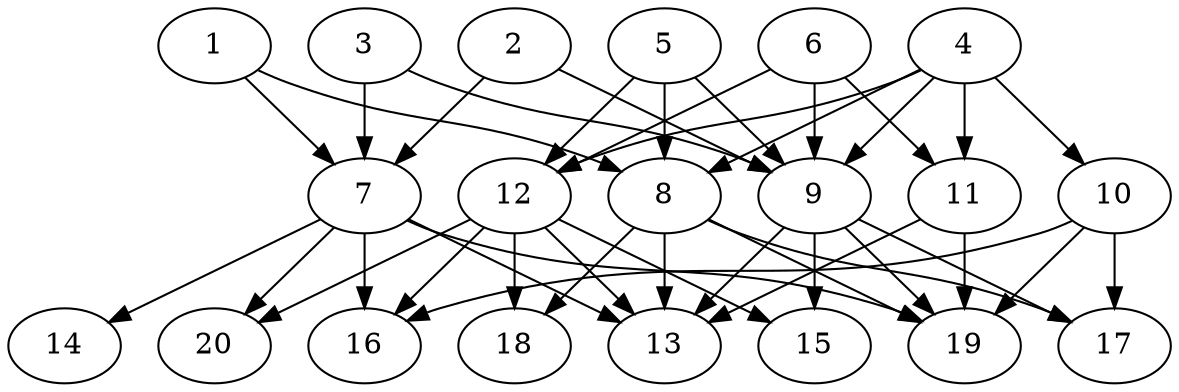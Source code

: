 // DAG automatically generated by daggen at Wed Jul 24 21:20:06 2019
// ./daggen --dot -n 20 --ccr 0.3 --fat 0.8 --regular 0.5 --density 0.8 --mindata 5242880 --maxdata 52428800 
digraph G {
  1 [size="71331840", alpha="0.02", expect_size="21399552"] 
  1 -> 7 [size ="21399552"]
  1 -> 8 [size ="21399552"]
  2 [size="17841493", alpha="0.17", expect_size="5352448"] 
  2 -> 7 [size ="5352448"]
  2 -> 9 [size ="5352448"]
  3 [size="122917547", alpha="0.03", expect_size="36875264"] 
  3 -> 7 [size ="36875264"]
  3 -> 9 [size ="36875264"]
  4 [size="160098987", alpha="0.02", expect_size="48029696"] 
  4 -> 8 [size ="48029696"]
  4 -> 9 [size ="48029696"]
  4 -> 10 [size ="48029696"]
  4 -> 11 [size ="48029696"]
  4 -> 12 [size ="48029696"]
  5 [size="23296000", alpha="0.19", expect_size="6988800"] 
  5 -> 8 [size ="6988800"]
  5 -> 9 [size ="6988800"]
  5 -> 12 [size ="6988800"]
  6 [size="161969493", alpha="0.00", expect_size="48590848"] 
  6 -> 9 [size ="48590848"]
  6 -> 11 [size ="48590848"]
  6 -> 12 [size ="48590848"]
  7 [size="108229973", alpha="0.06", expect_size="32468992"] 
  7 -> 13 [size ="32468992"]
  7 -> 14 [size ="32468992"]
  7 -> 16 [size ="32468992"]
  7 -> 19 [size ="32468992"]
  7 -> 20 [size ="32468992"]
  8 [size="75373227", alpha="0.18", expect_size="22611968"] 
  8 -> 13 [size ="22611968"]
  8 -> 17 [size ="22611968"]
  8 -> 18 [size ="22611968"]
  8 -> 19 [size ="22611968"]
  9 [size="87470080", alpha="0.02", expect_size="26241024"] 
  9 -> 13 [size ="26241024"]
  9 -> 15 [size ="26241024"]
  9 -> 17 [size ="26241024"]
  9 -> 19 [size ="26241024"]
  10 [size="57473707", alpha="0.05", expect_size="17242112"] 
  10 -> 16 [size ="17242112"]
  10 -> 17 [size ="17242112"]
  10 -> 19 [size ="17242112"]
  11 [size="159634773", alpha="0.12", expect_size="47890432"] 
  11 -> 13 [size ="47890432"]
  11 -> 19 [size ="47890432"]
  12 [size="20637013", alpha="0.10", expect_size="6191104"] 
  12 -> 13 [size ="6191104"]
  12 -> 15 [size ="6191104"]
  12 -> 16 [size ="6191104"]
  12 -> 18 [size ="6191104"]
  12 -> 20 [size ="6191104"]
  13 [size="154798080", alpha="0.15", expect_size="46439424"] 
  14 [size="25006080", alpha="0.19", expect_size="7501824"] 
  15 [size="43141120", alpha="0.01", expect_size="12942336"] 
  16 [size="33730560", alpha="0.13", expect_size="10119168"] 
  17 [size="33843200", alpha="0.10", expect_size="10152960"] 
  18 [size="79278080", alpha="0.09", expect_size="23783424"] 
  19 [size="66699947", alpha="0.06", expect_size="20009984"] 
  20 [size="79926613", alpha="0.07", expect_size="23977984"] 
}
